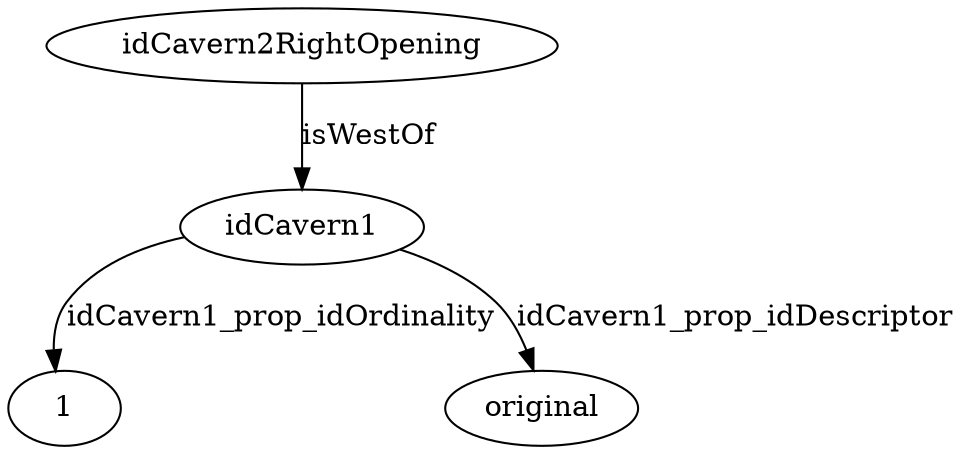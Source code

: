 strict digraph  {
idCavern2RightOpening [node_type=entity_node, root=root];
idCavern1;
1;
original;
idCavern2RightOpening -> idCavern1  [edge_type=relationship, label=isWestOf];
idCavern1 -> 1  [edge_type=property, label=idCavern1_prop_idOrdinality];
idCavern1 -> original  [edge_type=property, label=idCavern1_prop_idDescriptor];
}
